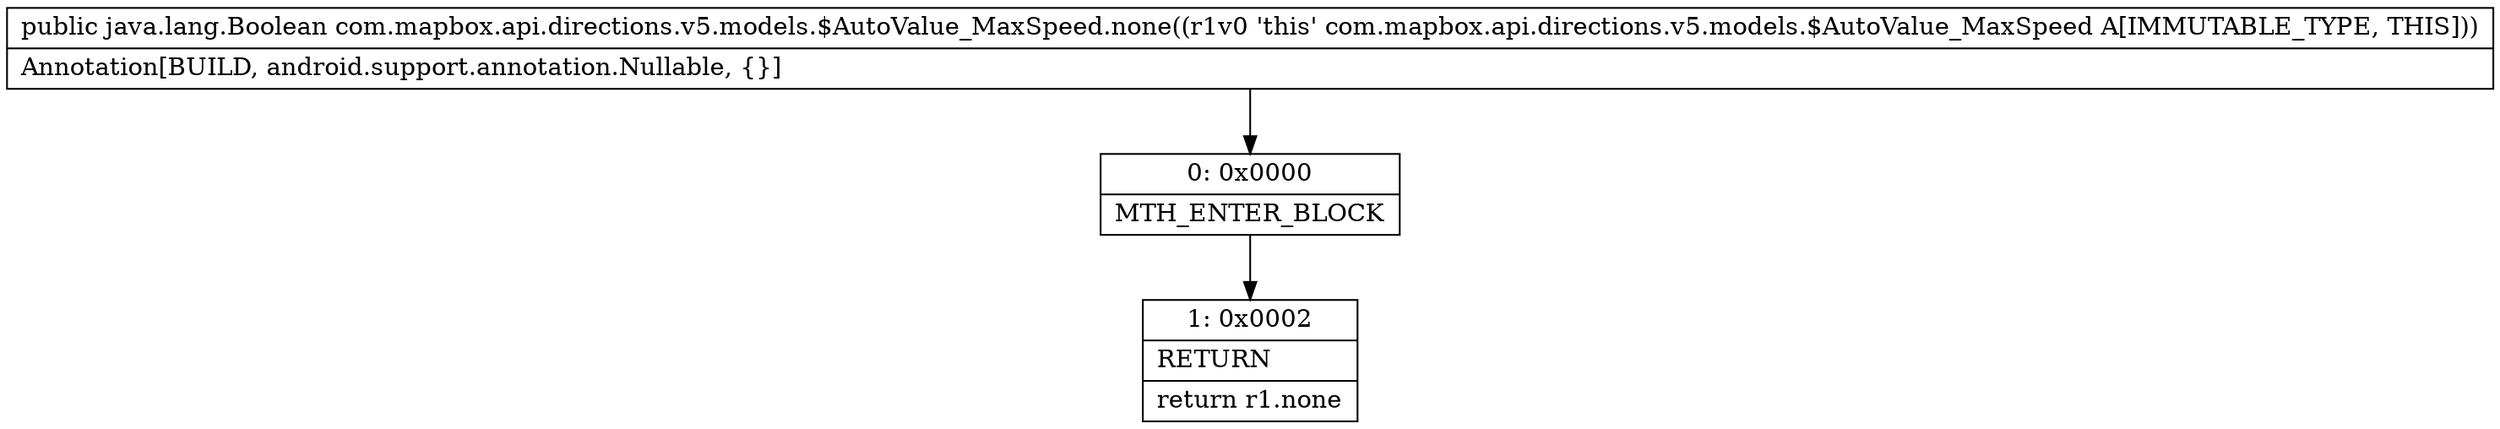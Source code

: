 digraph "CFG forcom.mapbox.api.directions.v5.models.$AutoValue_MaxSpeed.none()Ljava\/lang\/Boolean;" {
Node_0 [shape=record,label="{0\:\ 0x0000|MTH_ENTER_BLOCK\l}"];
Node_1 [shape=record,label="{1\:\ 0x0002|RETURN\l|return r1.none\l}"];
MethodNode[shape=record,label="{public java.lang.Boolean com.mapbox.api.directions.v5.models.$AutoValue_MaxSpeed.none((r1v0 'this' com.mapbox.api.directions.v5.models.$AutoValue_MaxSpeed A[IMMUTABLE_TYPE, THIS]))  | Annotation[BUILD, android.support.annotation.Nullable, \{\}]\l}"];
MethodNode -> Node_0;
Node_0 -> Node_1;
}


